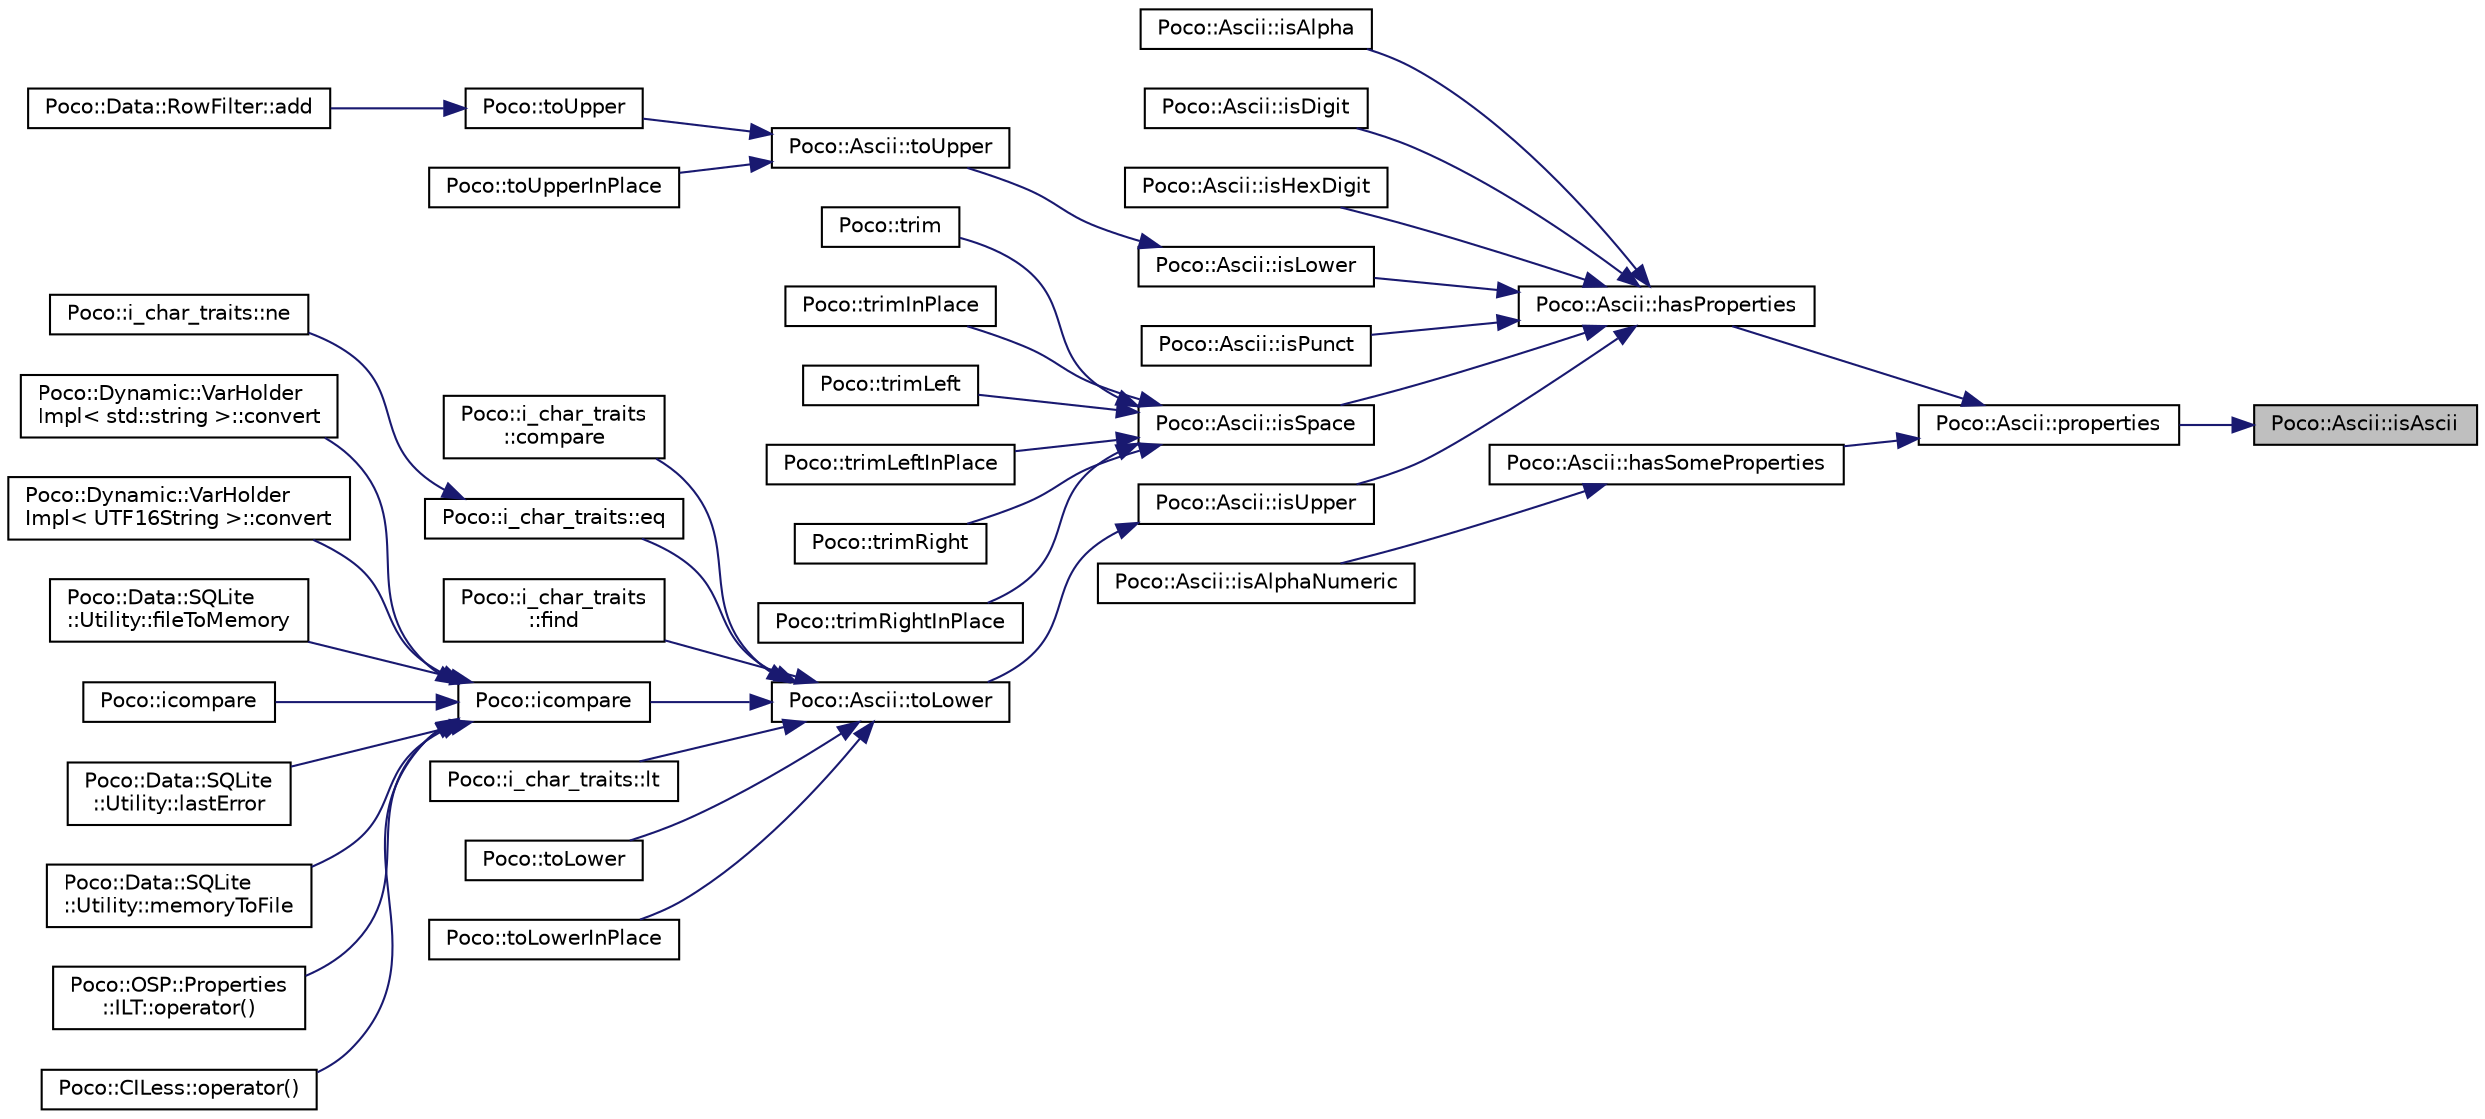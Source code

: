 digraph "Poco::Ascii::isAscii"
{
 // LATEX_PDF_SIZE
  edge [fontname="Helvetica",fontsize="10",labelfontname="Helvetica",labelfontsize="10"];
  node [fontname="Helvetica",fontsize="10",shape=record];
  rankdir="RL";
  Node1 [label="Poco::Ascii::isAscii",height=0.2,width=0.4,color="black", fillcolor="grey75", style="filled", fontcolor="black",tooltip=" "];
  Node1 -> Node2 [dir="back",color="midnightblue",fontsize="10",style="solid",fontname="Helvetica"];
  Node2 [label="Poco::Ascii::properties",height=0.2,width=0.4,color="black", fillcolor="white", style="filled",URL="$classPoco_1_1Ascii.html#ac31d57add4c307b7753686e04a0cf429",tooltip=" "];
  Node2 -> Node3 [dir="back",color="midnightblue",fontsize="10",style="solid",fontname="Helvetica"];
  Node3 [label="Poco::Ascii::hasProperties",height=0.2,width=0.4,color="black", fillcolor="white", style="filled",URL="$classPoco_1_1Ascii.html#abb1e29a5240534d6a1c6a6f884c0b722",tooltip=" "];
  Node3 -> Node4 [dir="back",color="midnightblue",fontsize="10",style="solid",fontname="Helvetica"];
  Node4 [label="Poco::Ascii::isAlpha",height=0.2,width=0.4,color="black", fillcolor="white", style="filled",URL="$classPoco_1_1Ascii.html#a1fa273974dadb06793527699c79a6af3",tooltip="Returns true iff the given character is a punctuation character."];
  Node3 -> Node5 [dir="back",color="midnightblue",fontsize="10",style="solid",fontname="Helvetica"];
  Node5 [label="Poco::Ascii::isDigit",height=0.2,width=0.4,color="black", fillcolor="white", style="filled",URL="$classPoco_1_1Ascii.html#aeb92c4199d410313a1622573638a557c",tooltip="Returns true iff the given character is a whitespace."];
  Node3 -> Node6 [dir="back",color="midnightblue",fontsize="10",style="solid",fontname="Helvetica"];
  Node6 [label="Poco::Ascii::isHexDigit",height=0.2,width=0.4,color="black", fillcolor="white", style="filled",URL="$classPoco_1_1Ascii.html#a6684ecb367406ddf0a1b26f335817d7e",tooltip="Returns true iff the given character is a digit."];
  Node3 -> Node7 [dir="back",color="midnightblue",fontsize="10",style="solid",fontname="Helvetica"];
  Node7 [label="Poco::Ascii::isLower",height=0.2,width=0.4,color="black", fillcolor="white", style="filled",URL="$classPoco_1_1Ascii.html#a74b8f5d63331b3072c5cac8d1fa9cfdf",tooltip="Returns true iff the given character is an alphabetic character."];
  Node7 -> Node8 [dir="back",color="midnightblue",fontsize="10",style="solid",fontname="Helvetica"];
  Node8 [label="Poco::Ascii::toUpper",height=0.2,width=0.4,color="black", fillcolor="white", style="filled",URL="$classPoco_1_1Ascii.html#a58d5919f06162b7b3a9765f5024b8d1e",tooltip=" "];
  Node8 -> Node9 [dir="back",color="midnightblue",fontsize="10",style="solid",fontname="Helvetica"];
  Node9 [label="Poco::toUpper",height=0.2,width=0.4,color="black", fillcolor="white", style="filled",URL="$namespacePoco.html#aa15c92bad4782bdc528f6a479f5ef84f",tooltip="Returns a copy of str containing all upper-case characters."];
  Node9 -> Node10 [dir="back",color="midnightblue",fontsize="10",style="solid",fontname="Helvetica"];
  Node10 [label="Poco::Data::RowFilter::add",height=0.2,width=0.4,color="black", fillcolor="white", style="filled",URL="$classPoco_1_1Data_1_1RowFilter.html#a7efc830d4de69219b9a043e463901054",tooltip="Removes filter from this filter."];
  Node8 -> Node11 [dir="back",color="midnightblue",fontsize="10",style="solid",fontname="Helvetica"];
  Node11 [label="Poco::toUpperInPlace",height=0.2,width=0.4,color="black", fillcolor="white", style="filled",URL="$namespacePoco.html#a3f8bef32bdf933bfe6c9cf4c9fc6c039",tooltip="Replaces all characters in str with their upper-case counterparts."];
  Node3 -> Node12 [dir="back",color="midnightblue",fontsize="10",style="solid",fontname="Helvetica"];
  Node12 [label="Poco::Ascii::isPunct",height=0.2,width=0.4,color="black", fillcolor="white", style="filled",URL="$classPoco_1_1Ascii.html#aab0fea88fe715f9998c8907495559e37",tooltip="Returns true iff the given character is a hexadecimal digit."];
  Node3 -> Node13 [dir="back",color="midnightblue",fontsize="10",style="solid",fontname="Helvetica"];
  Node13 [label="Poco::Ascii::isSpace",height=0.2,width=0.4,color="black", fillcolor="white", style="filled",URL="$classPoco_1_1Ascii.html#af972424d47bf76090f82edb8235cf293",tooltip=" "];
  Node13 -> Node14 [dir="back",color="midnightblue",fontsize="10",style="solid",fontname="Helvetica"];
  Node14 [label="Poco::trim",height=0.2,width=0.4,color="black", fillcolor="white", style="filled",URL="$namespacePoco.html#a43e5bb0afe99411c32a846b125595106",tooltip=" "];
  Node13 -> Node15 [dir="back",color="midnightblue",fontsize="10",style="solid",fontname="Helvetica"];
  Node15 [label="Poco::trimInPlace",height=0.2,width=0.4,color="black", fillcolor="white", style="filled",URL="$namespacePoco.html#ac4e17d0ed49fbb599d7159d83db33ca7",tooltip="Removes all leading and trailing whitespace in str."];
  Node13 -> Node16 [dir="back",color="midnightblue",fontsize="10",style="solid",fontname="Helvetica"];
  Node16 [label="Poco::trimLeft",height=0.2,width=0.4,color="black", fillcolor="white", style="filled",URL="$namespacePoco.html#a779e5730b242740f8507b7a534478fcc",tooltip=" "];
  Node13 -> Node17 [dir="back",color="midnightblue",fontsize="10",style="solid",fontname="Helvetica"];
  Node17 [label="Poco::trimLeftInPlace",height=0.2,width=0.4,color="black", fillcolor="white", style="filled",URL="$namespacePoco.html#af1d29ac5eddf7d32aeec107fd7d84ebe",tooltip="Removes all leading whitespace in str."];
  Node13 -> Node18 [dir="back",color="midnightblue",fontsize="10",style="solid",fontname="Helvetica"];
  Node18 [label="Poco::trimRight",height=0.2,width=0.4,color="black", fillcolor="white", style="filled",URL="$namespacePoco.html#a779a40c6f9e10d306bbd19b73cc27b9d",tooltip=" "];
  Node13 -> Node19 [dir="back",color="midnightblue",fontsize="10",style="solid",fontname="Helvetica"];
  Node19 [label="Poco::trimRightInPlace",height=0.2,width=0.4,color="black", fillcolor="white", style="filled",URL="$namespacePoco.html#a6945ab6defb5efe6a4b2c73d728f04b5",tooltip="Removes all trailing whitespace in str."];
  Node3 -> Node20 [dir="back",color="midnightblue",fontsize="10",style="solid",fontname="Helvetica"];
  Node20 [label="Poco::Ascii::isUpper",height=0.2,width=0.4,color="black", fillcolor="white", style="filled",URL="$classPoco_1_1Ascii.html#a4e314ffb9da60b298e54b6bbdcce0bb3",tooltip=" "];
  Node20 -> Node21 [dir="back",color="midnightblue",fontsize="10",style="solid",fontname="Helvetica"];
  Node21 [label="Poco::Ascii::toLower",height=0.2,width=0.4,color="black", fillcolor="white", style="filled",URL="$classPoco_1_1Ascii.html#a60e7810a5713e9ce051c5c914073a18e",tooltip=" "];
  Node21 -> Node22 [dir="back",color="midnightblue",fontsize="10",style="solid",fontname="Helvetica"];
  Node22 [label="Poco::i_char_traits\l::compare",height=0.2,width=0.4,color="black", fillcolor="white", style="filled",URL="$structPoco_1_1i__char__traits.html#a476b5022e07dbf3305d66184e658f0db",tooltip=" "];
  Node21 -> Node23 [dir="back",color="midnightblue",fontsize="10",style="solid",fontname="Helvetica"];
  Node23 [label="Poco::i_char_traits::eq",height=0.2,width=0.4,color="black", fillcolor="white", style="filled",URL="$structPoco_1_1i__char__traits.html#a88041d3388b3e285432f1a6a7abe9472",tooltip=" "];
  Node23 -> Node24 [dir="back",color="midnightblue",fontsize="10",style="solid",fontname="Helvetica"];
  Node24 [label="Poco::i_char_traits::ne",height=0.2,width=0.4,color="black", fillcolor="white", style="filled",URL="$structPoco_1_1i__char__traits.html#a23f812dca53afc893a0f0751376728db",tooltip=" "];
  Node21 -> Node25 [dir="back",color="midnightblue",fontsize="10",style="solid",fontname="Helvetica"];
  Node25 [label="Poco::i_char_traits\l::find",height=0.2,width=0.4,color="black", fillcolor="white", style="filled",URL="$structPoco_1_1i__char__traits.html#ad3e49d031a5662f45a62771357b12d77",tooltip=" "];
  Node21 -> Node26 [dir="back",color="midnightblue",fontsize="10",style="solid",fontname="Helvetica"];
  Node26 [label="Poco::icompare",height=0.2,width=0.4,color="black", fillcolor="white", style="filled",URL="$namespacePoco.html#afb05bcfd8abef9bd40a50c2805206c3a",tooltip="Case-insensitive string comparison."];
  Node26 -> Node27 [dir="back",color="midnightblue",fontsize="10",style="solid",fontname="Helvetica"];
  Node27 [label="Poco::Dynamic::VarHolder\lImpl\< std::string \>::convert",height=0.2,width=0.4,color="black", fillcolor="white", style="filled",URL="$classPoco_1_1Dynamic_1_1VarHolderImpl_3_01std_1_1string_01_4.html#a3b4bd82d7d609eea8546a7b86b68037e",tooltip="Calls convert(UInt32)."];
  Node26 -> Node28 [dir="back",color="midnightblue",fontsize="10",style="solid",fontname="Helvetica"];
  Node28 [label="Poco::Dynamic::VarHolder\lImpl\< UTF16String \>::convert",height=0.2,width=0.4,color="black", fillcolor="white", style="filled",URL="$classPoco_1_1Dynamic_1_1VarHolderImpl_3_01UTF16String_01_4.html#a561daf7638d1dd8db307fcab17782c26",tooltip="Calls convert(UInt32)."];
  Node26 -> Node29 [dir="back",color="midnightblue",fontsize="10",style="solid",fontname="Helvetica"];
  Node29 [label="Poco::Data::SQLite\l::Utility::fileToMemory",height=0.2,width=0.4,color="black", fillcolor="white", style="filled",URL="$classPoco_1_1Data_1_1SQLite_1_1Utility.html#af4e120c0c23accd345e346684d7d2384",tooltip=" "];
  Node26 -> Node30 [dir="back",color="midnightblue",fontsize="10",style="solid",fontname="Helvetica"];
  Node30 [label="Poco::icompare",height=0.2,width=0.4,color="black", fillcolor="white", style="filled",URL="$namespacePoco.html#a401dd2eae64ffa385ffbeafa0c6077d5",tooltip=" "];
  Node26 -> Node31 [dir="back",color="midnightblue",fontsize="10",style="solid",fontname="Helvetica"];
  Node31 [label="Poco::Data::SQLite\l::Utility::lastError",height=0.2,width=0.4,color="black", fillcolor="white", style="filled",URL="$classPoco_1_1Data_1_1SQLite_1_1Utility.html#a8978ff3dd2f0b94bb2282967cd85f480",tooltip="Retreives the last error code from sqlite and converts it to a string."];
  Node26 -> Node32 [dir="back",color="midnightblue",fontsize="10",style="solid",fontname="Helvetica"];
  Node32 [label="Poco::Data::SQLite\l::Utility::memoryToFile",height=0.2,width=0.4,color="black", fillcolor="white", style="filled",URL="$classPoco_1_1Data_1_1SQLite_1_1Utility.html#a14af28ac3f5f401130896480401da5fd",tooltip=" "];
  Node26 -> Node33 [dir="back",color="midnightblue",fontsize="10",style="solid",fontname="Helvetica"];
  Node33 [label="Poco::OSP::Properties\l::ILT::operator()",height=0.2,width=0.4,color="black", fillcolor="white", style="filled",URL="$structPoco_1_1OSP_1_1Properties_1_1ILT.html#ac58ba51d16749cff6c80da5499edf1fe",tooltip=" "];
  Node26 -> Node34 [dir="back",color="midnightblue",fontsize="10",style="solid",fontname="Helvetica"];
  Node34 [label="Poco::CILess::operator()",height=0.2,width=0.4,color="black", fillcolor="white", style="filled",URL="$structPoco_1_1CILess.html#a360205e7cd32ee2f51fdc03671f61480",tooltip=" "];
  Node21 -> Node35 [dir="back",color="midnightblue",fontsize="10",style="solid",fontname="Helvetica"];
  Node35 [label="Poco::i_char_traits::lt",height=0.2,width=0.4,color="black", fillcolor="white", style="filled",URL="$structPoco_1_1i__char__traits.html#acea27bc29054ab8fae9b847b6d043a0f",tooltip=" "];
  Node21 -> Node36 [dir="back",color="midnightblue",fontsize="10",style="solid",fontname="Helvetica"];
  Node36 [label="Poco::toLower",height=0.2,width=0.4,color="black", fillcolor="white", style="filled",URL="$namespacePoco.html#aaf77edc647cd93d1857fa136db85bc62",tooltip="Returns a copy of str containing all lower-case characters."];
  Node21 -> Node37 [dir="back",color="midnightblue",fontsize="10",style="solid",fontname="Helvetica"];
  Node37 [label="Poco::toLowerInPlace",height=0.2,width=0.4,color="black", fillcolor="white", style="filled",URL="$namespacePoco.html#a8313acc026bc3125af69508a8c18fc58",tooltip="Replaces all characters in str with their lower-case counterparts."];
  Node2 -> Node38 [dir="back",color="midnightblue",fontsize="10",style="solid",fontname="Helvetica"];
  Node38 [label="Poco::Ascii::hasSomeProperties",height=0.2,width=0.4,color="black", fillcolor="white", style="filled",URL="$classPoco_1_1Ascii.html#aee4a71c7a304e9591ad88053d9f62af6",tooltip=" "];
  Node38 -> Node39 [dir="back",color="midnightblue",fontsize="10",style="solid",fontname="Helvetica"];
  Node39 [label="Poco::Ascii::isAlphaNumeric",height=0.2,width=0.4,color="black", fillcolor="white", style="filled",URL="$classPoco_1_1Ascii.html#ab796cce66ddd925861e267940686a61d",tooltip="Returns true iff the given character is an alphabetic character."];
}
